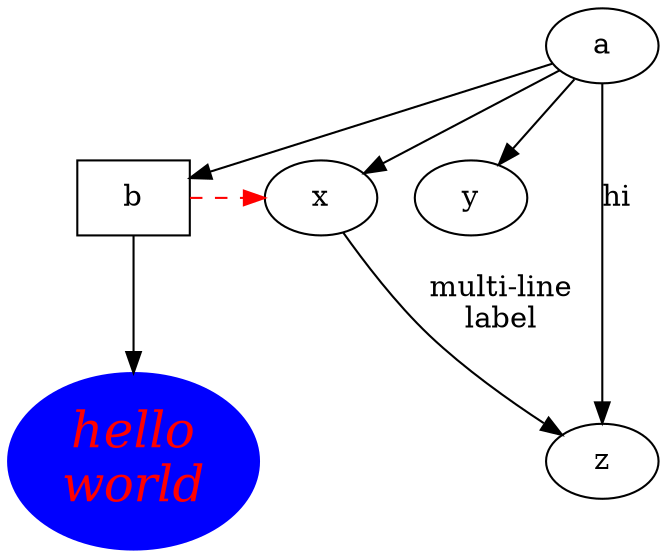 digraph test123
{
  a -> b -> c;
  a -> {x y};
  b [shape=box];
  c [label="hello\nworld",color=blue,fontsize=24,
	fontname="Palatino-Italic",fontcolor=red,style=filled];
  a -> z [label="hi", weight=100];
  x -> z [label="multi-line\nlabel"];
  edge [style=dashed,color=red];
  b -> x;
  {rank=same; b x}
}
